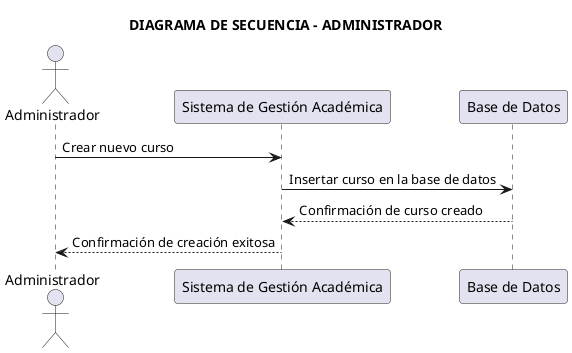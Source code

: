 ### 🔹 **Diagrama de Secuencia: Administrador**
@startuml
title DIAGRAMA DE SECUENCIA - ADMINISTRADOR

actor Administrador
participant "Sistema de Gestión Académica" as Sistema
participant "Base de Datos" as BD

'Administrador gestiona cursos
Administrador -> Sistema: Crear nuevo curso
Sistema -> BD: Insertar curso en la base de datos
BD --> Sistema: Confirmación de curso creado
Sistema --> Administrador: Confirmación de creación exitosa

@enduml